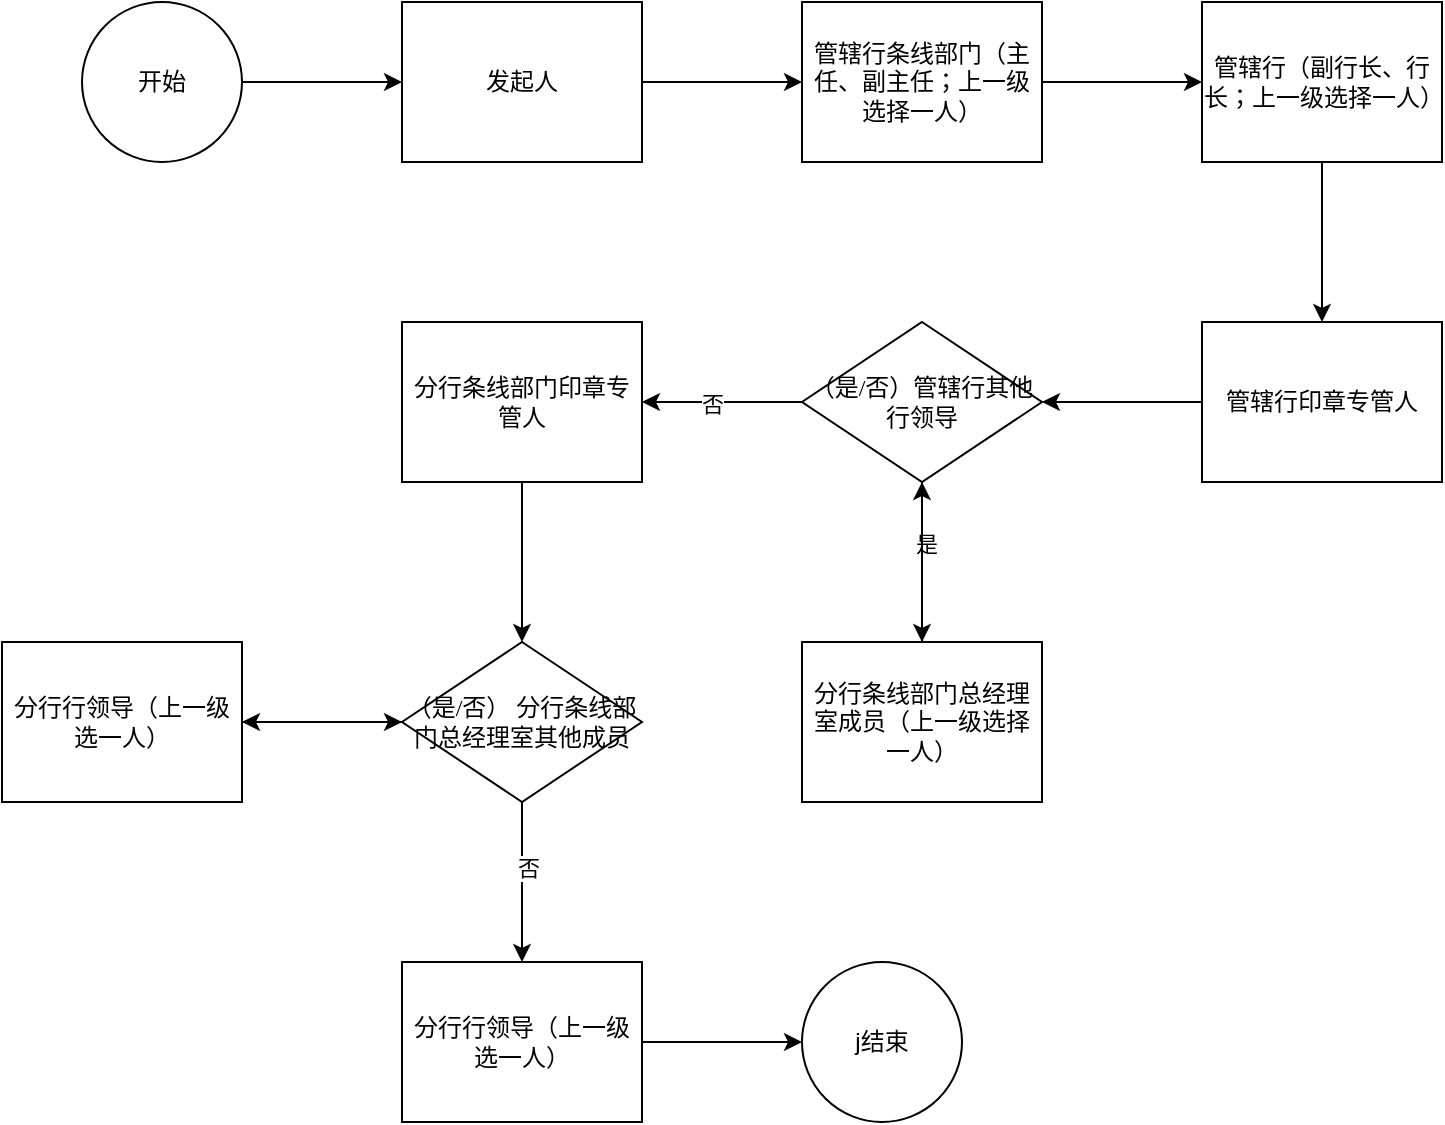 <mxfile version="22.0.4" type="github">
  <diagram id="C5RBs43oDa-KdzZeNtuy" name="Page-1">
    <mxGraphModel dx="880" dy="446" grid="1" gridSize="10" guides="1" tooltips="1" connect="1" arrows="1" fold="1" page="1" pageScale="1" pageWidth="827" pageHeight="1169" math="0" shadow="0">
      <root>
        <mxCell id="WIyWlLk6GJQsqaUBKTNV-0" />
        <mxCell id="WIyWlLk6GJQsqaUBKTNV-1" parent="WIyWlLk6GJQsqaUBKTNV-0" />
        <mxCell id="ZbH4Q7q5LVhCzutQQjPz-0" value="开始" style="ellipse;whiteSpace=wrap;html=1;aspect=fixed;" vertex="1" parent="WIyWlLk6GJQsqaUBKTNV-1">
          <mxGeometry x="40" y="40" width="80" height="80" as="geometry" />
        </mxCell>
        <mxCell id="ZbH4Q7q5LVhCzutQQjPz-1" value="发起人" style="rounded=0;whiteSpace=wrap;html=1;" vertex="1" parent="WIyWlLk6GJQsqaUBKTNV-1">
          <mxGeometry x="200" y="40" width="120" height="80" as="geometry" />
        </mxCell>
        <mxCell id="ZbH4Q7q5LVhCzutQQjPz-3" value="" style="endArrow=classic;html=1;rounded=0;exitX=1;exitY=0.5;exitDx=0;exitDy=0;" edge="1" parent="WIyWlLk6GJQsqaUBKTNV-1" source="ZbH4Q7q5LVhCzutQQjPz-0" target="ZbH4Q7q5LVhCzutQQjPz-1">
          <mxGeometry width="50" height="50" relative="1" as="geometry">
            <mxPoint x="390" y="260" as="sourcePoint" />
            <mxPoint x="440" y="210" as="targetPoint" />
          </mxGeometry>
        </mxCell>
        <mxCell id="ZbH4Q7q5LVhCzutQQjPz-7" style="edgeStyle=orthogonalEdgeStyle;rounded=0;orthogonalLoop=1;jettySize=auto;html=1;entryX=0;entryY=0.5;entryDx=0;entryDy=0;" edge="1" parent="WIyWlLk6GJQsqaUBKTNV-1" source="ZbH4Q7q5LVhCzutQQjPz-4" target="ZbH4Q7q5LVhCzutQQjPz-6">
          <mxGeometry relative="1" as="geometry" />
        </mxCell>
        <mxCell id="ZbH4Q7q5LVhCzutQQjPz-4" value="&lt;p class=&quot;MsoNormal&quot;&gt;管辖行条线部门（主任、副主任；上一级选择一人）&lt;/p&gt;" style="rounded=0;whiteSpace=wrap;html=1;" vertex="1" parent="WIyWlLk6GJQsqaUBKTNV-1">
          <mxGeometry x="400" y="40" width="120" height="80" as="geometry" />
        </mxCell>
        <mxCell id="ZbH4Q7q5LVhCzutQQjPz-5" value="" style="endArrow=classic;html=1;rounded=0;" edge="1" parent="WIyWlLk6GJQsqaUBKTNV-1" source="ZbH4Q7q5LVhCzutQQjPz-1" target="ZbH4Q7q5LVhCzutQQjPz-4">
          <mxGeometry width="50" height="50" relative="1" as="geometry">
            <mxPoint x="390" y="260" as="sourcePoint" />
            <mxPoint x="440" y="210" as="targetPoint" />
          </mxGeometry>
        </mxCell>
        <mxCell id="ZbH4Q7q5LVhCzutQQjPz-9" style="edgeStyle=orthogonalEdgeStyle;rounded=0;orthogonalLoop=1;jettySize=auto;html=1;entryX=0.5;entryY=0;entryDx=0;entryDy=0;" edge="1" parent="WIyWlLk6GJQsqaUBKTNV-1" source="ZbH4Q7q5LVhCzutQQjPz-6" target="ZbH4Q7q5LVhCzutQQjPz-8">
          <mxGeometry relative="1" as="geometry" />
        </mxCell>
        <mxCell id="ZbH4Q7q5LVhCzutQQjPz-6" value="&lt;p class=&quot;MsoNormal&quot;&gt;管辖行（副行长、行长；上一级选择一人）&lt;/p&gt;" style="rounded=0;whiteSpace=wrap;html=1;" vertex="1" parent="WIyWlLk6GJQsqaUBKTNV-1">
          <mxGeometry x="600" y="40" width="120" height="80" as="geometry" />
        </mxCell>
        <mxCell id="ZbH4Q7q5LVhCzutQQjPz-11" style="edgeStyle=orthogonalEdgeStyle;rounded=0;orthogonalLoop=1;jettySize=auto;html=1;" edge="1" parent="WIyWlLk6GJQsqaUBKTNV-1" source="ZbH4Q7q5LVhCzutQQjPz-8" target="ZbH4Q7q5LVhCzutQQjPz-10">
          <mxGeometry relative="1" as="geometry" />
        </mxCell>
        <mxCell id="ZbH4Q7q5LVhCzutQQjPz-8" value="&lt;p class=&quot;MsoNormal&quot;&gt;&lt;font face=&quot;宋体&quot;&gt;管辖行印章专管人&lt;/font&gt;&lt;/p&gt;" style="rounded=0;whiteSpace=wrap;html=1;" vertex="1" parent="WIyWlLk6GJQsqaUBKTNV-1">
          <mxGeometry x="600" y="200" width="120" height="80" as="geometry" />
        </mxCell>
        <mxCell id="ZbH4Q7q5LVhCzutQQjPz-13" style="edgeStyle=orthogonalEdgeStyle;rounded=0;orthogonalLoop=1;jettySize=auto;html=1;entryX=0.5;entryY=0;entryDx=0;entryDy=0;" edge="1" parent="WIyWlLk6GJQsqaUBKTNV-1" source="ZbH4Q7q5LVhCzutQQjPz-10" target="ZbH4Q7q5LVhCzutQQjPz-12">
          <mxGeometry relative="1" as="geometry" />
        </mxCell>
        <mxCell id="ZbH4Q7q5LVhCzutQQjPz-14" value="是" style="edgeLabel;html=1;align=center;verticalAlign=middle;resizable=0;points=[];" vertex="1" connectable="0" parent="ZbH4Q7q5LVhCzutQQjPz-13">
          <mxGeometry x="-0.225" y="2" relative="1" as="geometry">
            <mxPoint as="offset" />
          </mxGeometry>
        </mxCell>
        <mxCell id="ZbH4Q7q5LVhCzutQQjPz-16" style="edgeStyle=orthogonalEdgeStyle;rounded=0;orthogonalLoop=1;jettySize=auto;html=1;entryX=1;entryY=0.5;entryDx=0;entryDy=0;" edge="1" parent="WIyWlLk6GJQsqaUBKTNV-1" source="ZbH4Q7q5LVhCzutQQjPz-10" target="ZbH4Q7q5LVhCzutQQjPz-15">
          <mxGeometry relative="1" as="geometry" />
        </mxCell>
        <mxCell id="ZbH4Q7q5LVhCzutQQjPz-17" value="否" style="edgeLabel;html=1;align=center;verticalAlign=middle;resizable=0;points=[];" vertex="1" connectable="0" parent="ZbH4Q7q5LVhCzutQQjPz-16">
          <mxGeometry x="0.125" y="1" relative="1" as="geometry">
            <mxPoint as="offset" />
          </mxGeometry>
        </mxCell>
        <mxCell id="ZbH4Q7q5LVhCzutQQjPz-10" value="&lt;p class=&quot;MsoNormal&quot;&gt;&lt;font face=&quot;宋体&quot;&gt;（是&lt;/font&gt;&lt;font face=&quot;宋体&quot;&gt;/否）管辖行其他行领导&lt;/font&gt;&lt;/p&gt;" style="rhombus;whiteSpace=wrap;html=1;" vertex="1" parent="WIyWlLk6GJQsqaUBKTNV-1">
          <mxGeometry x="400" y="200" width="120" height="80" as="geometry" />
        </mxCell>
        <mxCell id="ZbH4Q7q5LVhCzutQQjPz-26" style="edgeStyle=orthogonalEdgeStyle;rounded=0;orthogonalLoop=1;jettySize=auto;html=1;" edge="1" parent="WIyWlLk6GJQsqaUBKTNV-1" source="ZbH4Q7q5LVhCzutQQjPz-12">
          <mxGeometry relative="1" as="geometry">
            <mxPoint x="460" y="280" as="targetPoint" />
          </mxGeometry>
        </mxCell>
        <mxCell id="ZbH4Q7q5LVhCzutQQjPz-12" value="&lt;p class=&quot;MsoNormal&quot;&gt;分行条线部门总经理室成员（上一级选择一人）&lt;br&gt;&lt;/p&gt;" style="rounded=0;whiteSpace=wrap;html=1;" vertex="1" parent="WIyWlLk6GJQsqaUBKTNV-1">
          <mxGeometry x="400" y="360" width="120" height="80" as="geometry" />
        </mxCell>
        <mxCell id="ZbH4Q7q5LVhCzutQQjPz-30" style="edgeStyle=orthogonalEdgeStyle;rounded=0;orthogonalLoop=1;jettySize=auto;html=1;entryX=0.5;entryY=0;entryDx=0;entryDy=0;" edge="1" parent="WIyWlLk6GJQsqaUBKTNV-1" source="ZbH4Q7q5LVhCzutQQjPz-15" target="ZbH4Q7q5LVhCzutQQjPz-18">
          <mxGeometry relative="1" as="geometry" />
        </mxCell>
        <mxCell id="ZbH4Q7q5LVhCzutQQjPz-15" value="&lt;p class=&quot;MsoNormal&quot;&gt;&lt;font face=&quot;宋体&quot;&gt;分行条线部门印章专管人&lt;/font&gt;&lt;/p&gt;" style="rounded=0;whiteSpace=wrap;html=1;" vertex="1" parent="WIyWlLk6GJQsqaUBKTNV-1">
          <mxGeometry x="200" y="200" width="120" height="80" as="geometry" />
        </mxCell>
        <mxCell id="ZbH4Q7q5LVhCzutQQjPz-31" style="edgeStyle=orthogonalEdgeStyle;rounded=0;orthogonalLoop=1;jettySize=auto;html=1;" edge="1" parent="WIyWlLk6GJQsqaUBKTNV-1" source="ZbH4Q7q5LVhCzutQQjPz-18" target="ZbH4Q7q5LVhCzutQQjPz-23">
          <mxGeometry relative="1" as="geometry" />
        </mxCell>
        <mxCell id="ZbH4Q7q5LVhCzutQQjPz-34" style="edgeStyle=orthogonalEdgeStyle;rounded=0;orthogonalLoop=1;jettySize=auto;html=1;entryX=0.5;entryY=0;entryDx=0;entryDy=0;" edge="1" parent="WIyWlLk6GJQsqaUBKTNV-1" source="ZbH4Q7q5LVhCzutQQjPz-18" target="ZbH4Q7q5LVhCzutQQjPz-33">
          <mxGeometry relative="1" as="geometry" />
        </mxCell>
        <mxCell id="ZbH4Q7q5LVhCzutQQjPz-35" value="否" style="edgeLabel;html=1;align=center;verticalAlign=middle;resizable=0;points=[];" vertex="1" connectable="0" parent="ZbH4Q7q5LVhCzutQQjPz-34">
          <mxGeometry x="-0.175" y="3" relative="1" as="geometry">
            <mxPoint as="offset" />
          </mxGeometry>
        </mxCell>
        <mxCell id="ZbH4Q7q5LVhCzutQQjPz-18" value="&lt;p class=&quot;MsoNormal&quot;&gt;&lt;font face=&quot;宋体&quot;&gt;（是&lt;/font&gt;&lt;font face=&quot;宋体&quot;&gt;/否） 分行条线部门总经理室其他成员&lt;/font&gt;&lt;/p&gt;" style="rhombus;whiteSpace=wrap;html=1;" vertex="1" parent="WIyWlLk6GJQsqaUBKTNV-1">
          <mxGeometry x="200" y="360" width="120" height="80" as="geometry" />
        </mxCell>
        <mxCell id="ZbH4Q7q5LVhCzutQQjPz-32" style="edgeStyle=orthogonalEdgeStyle;rounded=0;orthogonalLoop=1;jettySize=auto;html=1;entryX=0;entryY=0.5;entryDx=0;entryDy=0;" edge="1" parent="WIyWlLk6GJQsqaUBKTNV-1" source="ZbH4Q7q5LVhCzutQQjPz-23" target="ZbH4Q7q5LVhCzutQQjPz-18">
          <mxGeometry relative="1" as="geometry" />
        </mxCell>
        <mxCell id="ZbH4Q7q5LVhCzutQQjPz-23" value="&lt;p class=&quot;MsoNormal&quot;&gt;分行行领导（上一级选一人）&lt;/p&gt;" style="rounded=0;whiteSpace=wrap;html=1;" vertex="1" parent="WIyWlLk6GJQsqaUBKTNV-1">
          <mxGeometry y="360" width="120" height="80" as="geometry" />
        </mxCell>
        <mxCell id="ZbH4Q7q5LVhCzutQQjPz-39" style="edgeStyle=orthogonalEdgeStyle;rounded=0;orthogonalLoop=1;jettySize=auto;html=1;entryX=0;entryY=0.5;entryDx=0;entryDy=0;" edge="1" parent="WIyWlLk6GJQsqaUBKTNV-1" source="ZbH4Q7q5LVhCzutQQjPz-33" target="ZbH4Q7q5LVhCzutQQjPz-36">
          <mxGeometry relative="1" as="geometry" />
        </mxCell>
        <mxCell id="ZbH4Q7q5LVhCzutQQjPz-33" value="分行行领导（上一级选一人）" style="rounded=0;whiteSpace=wrap;html=1;" vertex="1" parent="WIyWlLk6GJQsqaUBKTNV-1">
          <mxGeometry x="200" y="520" width="120" height="80" as="geometry" />
        </mxCell>
        <mxCell id="ZbH4Q7q5LVhCzutQQjPz-36" value="j结束" style="ellipse;whiteSpace=wrap;html=1;aspect=fixed;" vertex="1" parent="WIyWlLk6GJQsqaUBKTNV-1">
          <mxGeometry x="400" y="520" width="80" height="80" as="geometry" />
        </mxCell>
      </root>
    </mxGraphModel>
  </diagram>
</mxfile>
